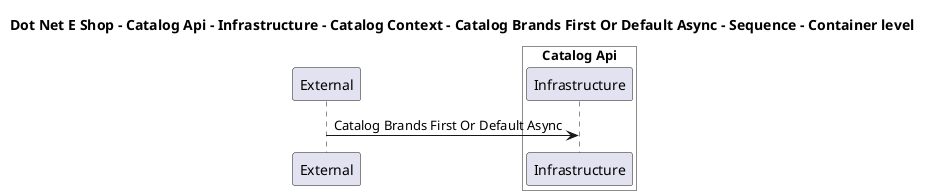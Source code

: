 @startuml

title Dot Net E Shop - Catalog Api - Infrastructure - Catalog Context - Catalog Brands First Or Default Async - Sequence - Container level

participant "External" as C4InterFlow.SoftwareSystems.ExternalSystem

box "Catalog Api" #White
    participant "Infrastructure" as DotNetEShop.SoftwareSystems.CatalogApi.Containers.Infrastructure
end box


C4InterFlow.SoftwareSystems.ExternalSystem -> DotNetEShop.SoftwareSystems.CatalogApi.Containers.Infrastructure : Catalog Brands First Or Default Async


@enduml
